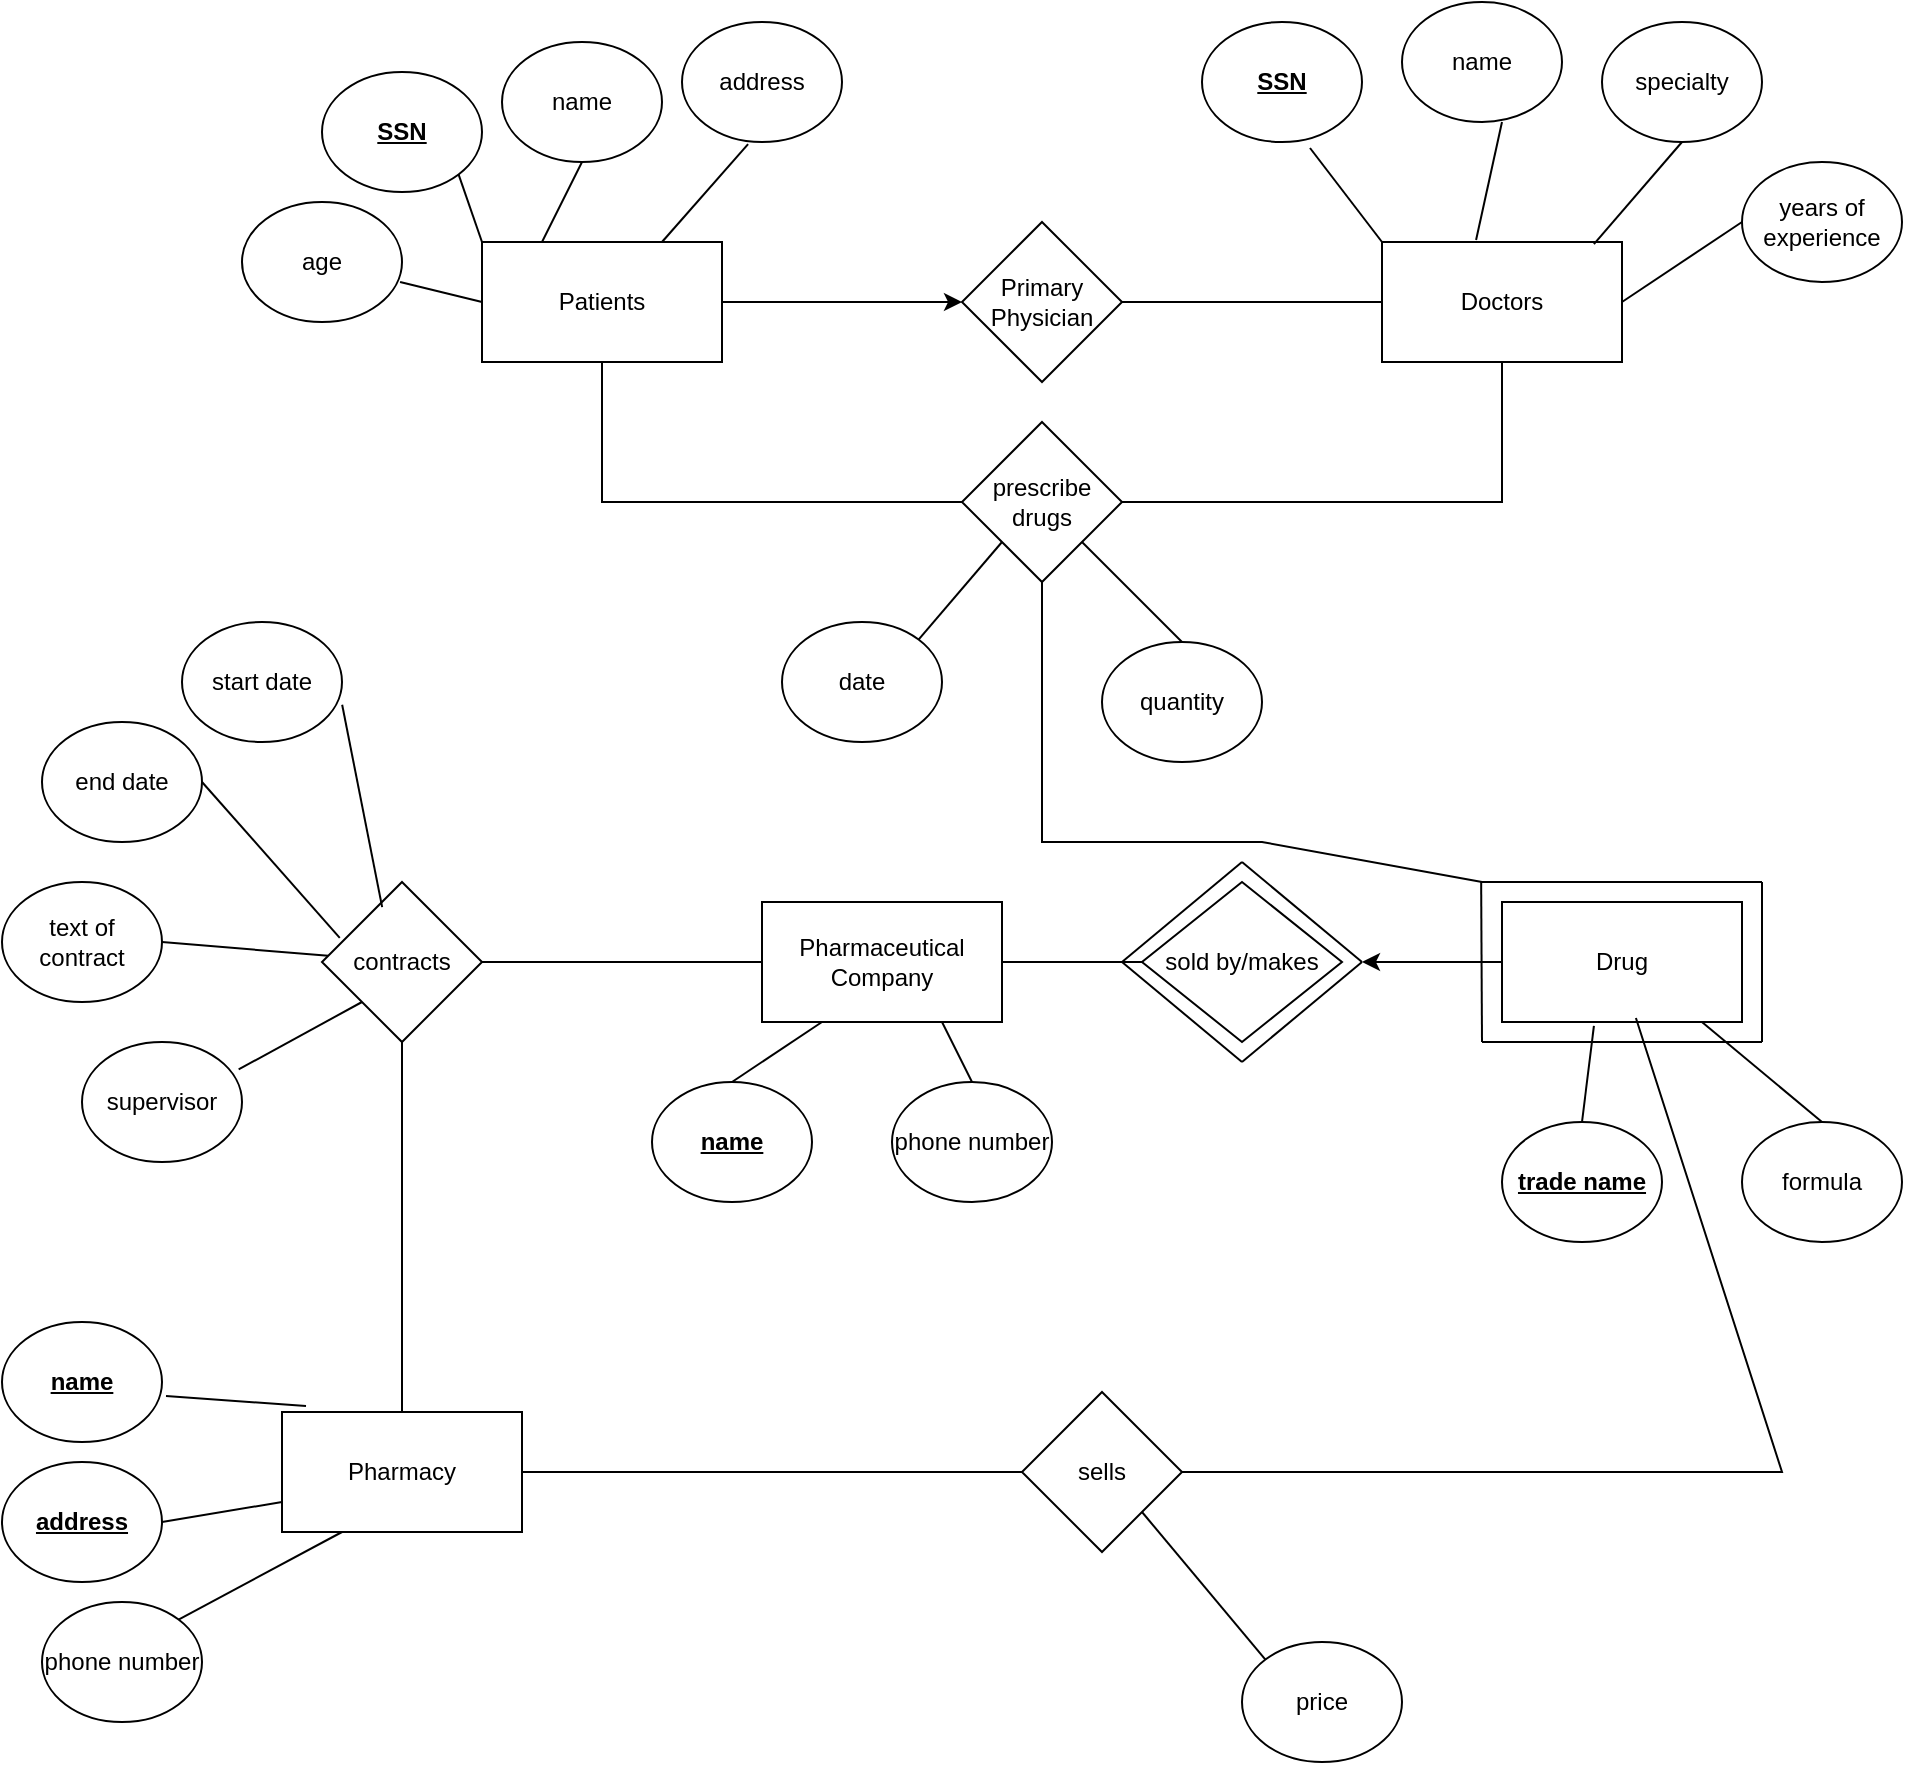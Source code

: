 <mxfile version="23.1.1" type="github">
  <diagram name="Page-1" id="yaNoryDKJQzrwY3Clb_Y">
    <mxGraphModel dx="2284" dy="746" grid="1" gridSize="10" guides="1" tooltips="1" connect="1" arrows="1" fold="1" page="1" pageScale="1" pageWidth="850" pageHeight="1100" math="0" shadow="0">
      <root>
        <mxCell id="0" />
        <mxCell id="1" parent="0" />
        <mxCell id="gRAF1kNLKZZ4CSxUnasa-1" value="Patients" style="rounded=0;whiteSpace=wrap;html=1;" parent="1" vertex="1">
          <mxGeometry x="140" y="140" width="120" height="60" as="geometry" />
        </mxCell>
        <mxCell id="gRAF1kNLKZZ4CSxUnasa-2" value="&lt;b&gt;&lt;u&gt;SSN&lt;/u&gt;&lt;/b&gt;" style="ellipse;whiteSpace=wrap;html=1;" parent="1" vertex="1">
          <mxGeometry x="60" y="55" width="80" height="60" as="geometry" />
        </mxCell>
        <mxCell id="gRAF1kNLKZZ4CSxUnasa-3" value="name" style="ellipse;whiteSpace=wrap;html=1;" parent="1" vertex="1">
          <mxGeometry x="150" y="40" width="80" height="60" as="geometry" />
        </mxCell>
        <mxCell id="gRAF1kNLKZZ4CSxUnasa-4" value="address" style="ellipse;whiteSpace=wrap;html=1;" parent="1" vertex="1">
          <mxGeometry x="240" y="30" width="80" height="60" as="geometry" />
        </mxCell>
        <mxCell id="gRAF1kNLKZZ4CSxUnasa-5" value="age" style="ellipse;whiteSpace=wrap;html=1;" parent="1" vertex="1">
          <mxGeometry x="20" y="120" width="80" height="60" as="geometry" />
        </mxCell>
        <mxCell id="gRAF1kNLKZZ4CSxUnasa-6" value="" style="endArrow=none;html=1;rounded=0;entryX=0.988;entryY=0.667;entryDx=0;entryDy=0;entryPerimeter=0;exitX=0;exitY=0.5;exitDx=0;exitDy=0;" parent="1" source="gRAF1kNLKZZ4CSxUnasa-1" target="gRAF1kNLKZZ4CSxUnasa-5" edge="1">
          <mxGeometry width="50" height="50" relative="1" as="geometry">
            <mxPoint x="40" y="240" as="sourcePoint" />
            <mxPoint x="90" y="190" as="targetPoint" />
          </mxGeometry>
        </mxCell>
        <mxCell id="gRAF1kNLKZZ4CSxUnasa-7" value="" style="endArrow=none;html=1;rounded=0;entryX=1;entryY=1;entryDx=0;entryDy=0;exitX=0;exitY=0;exitDx=0;exitDy=0;" parent="1" source="gRAF1kNLKZZ4CSxUnasa-1" target="gRAF1kNLKZZ4CSxUnasa-2" edge="1">
          <mxGeometry width="50" height="50" relative="1" as="geometry">
            <mxPoint x="130" y="160" as="sourcePoint" />
            <mxPoint x="180" y="110" as="targetPoint" />
          </mxGeometry>
        </mxCell>
        <mxCell id="gRAF1kNLKZZ4CSxUnasa-8" value="" style="endArrow=none;html=1;rounded=0;entryX=0.5;entryY=1;entryDx=0;entryDy=0;exitX=0.25;exitY=0;exitDx=0;exitDy=0;" parent="1" source="gRAF1kNLKZZ4CSxUnasa-1" target="gRAF1kNLKZZ4CSxUnasa-3" edge="1">
          <mxGeometry width="50" height="50" relative="1" as="geometry">
            <mxPoint x="140" y="150" as="sourcePoint" />
            <mxPoint x="190" y="100" as="targetPoint" />
          </mxGeometry>
        </mxCell>
        <mxCell id="gRAF1kNLKZZ4CSxUnasa-9" value="" style="endArrow=none;html=1;rounded=0;exitX=0.75;exitY=0;exitDx=0;exitDy=0;entryX=0.413;entryY=1.017;entryDx=0;entryDy=0;entryPerimeter=0;" parent="1" source="gRAF1kNLKZZ4CSxUnasa-1" target="gRAF1kNLKZZ4CSxUnasa-4" edge="1">
          <mxGeometry width="50" height="50" relative="1" as="geometry">
            <mxPoint x="230" y="140" as="sourcePoint" />
            <mxPoint x="280" y="90" as="targetPoint" />
          </mxGeometry>
        </mxCell>
        <mxCell id="gRAF1kNLKZZ4CSxUnasa-10" value="Doctors" style="rounded=0;whiteSpace=wrap;html=1;" parent="1" vertex="1">
          <mxGeometry x="590" y="140" width="120" height="60" as="geometry" />
        </mxCell>
        <mxCell id="gRAF1kNLKZZ4CSxUnasa-11" value="&lt;b&gt;&lt;u&gt;SSN&lt;/u&gt;&lt;/b&gt;" style="ellipse;whiteSpace=wrap;html=1;" parent="1" vertex="1">
          <mxGeometry x="500" y="30" width="80" height="60" as="geometry" />
        </mxCell>
        <mxCell id="gRAF1kNLKZZ4CSxUnasa-12" value="name" style="ellipse;whiteSpace=wrap;html=1;" parent="1" vertex="1">
          <mxGeometry x="600" y="20" width="80" height="60" as="geometry" />
        </mxCell>
        <mxCell id="gRAF1kNLKZZ4CSxUnasa-13" value="specialty" style="ellipse;whiteSpace=wrap;html=1;" parent="1" vertex="1">
          <mxGeometry x="700" y="30" width="80" height="60" as="geometry" />
        </mxCell>
        <mxCell id="gRAF1kNLKZZ4CSxUnasa-14" value="years of experience" style="ellipse;whiteSpace=wrap;html=1;" parent="1" vertex="1">
          <mxGeometry x="770" y="100" width="80" height="60" as="geometry" />
        </mxCell>
        <mxCell id="gRAF1kNLKZZ4CSxUnasa-15" value="" style="endArrow=none;html=1;rounded=0;entryX=0.675;entryY=1.05;entryDx=0;entryDy=0;entryPerimeter=0;exitX=0;exitY=0;exitDx=0;exitDy=0;" parent="1" source="gRAF1kNLKZZ4CSxUnasa-10" target="gRAF1kNLKZZ4CSxUnasa-11" edge="1">
          <mxGeometry width="50" height="50" relative="1" as="geometry">
            <mxPoint x="470" y="160" as="sourcePoint" />
            <mxPoint x="520" y="110" as="targetPoint" />
          </mxGeometry>
        </mxCell>
        <mxCell id="gRAF1kNLKZZ4CSxUnasa-16" value="" style="endArrow=none;html=1;rounded=0;entryX=0.625;entryY=1;entryDx=0;entryDy=0;entryPerimeter=0;exitX=0.392;exitY=-0.017;exitDx=0;exitDy=0;exitPerimeter=0;" parent="1" source="gRAF1kNLKZZ4CSxUnasa-10" target="gRAF1kNLKZZ4CSxUnasa-12" edge="1">
          <mxGeometry width="50" height="50" relative="1" as="geometry">
            <mxPoint x="620" y="140" as="sourcePoint" />
            <mxPoint x="670" y="90" as="targetPoint" />
          </mxGeometry>
        </mxCell>
        <mxCell id="gRAF1kNLKZZ4CSxUnasa-17" value="" style="endArrow=none;html=1;rounded=0;entryX=0.5;entryY=1;entryDx=0;entryDy=0;exitX=0.883;exitY=0.017;exitDx=0;exitDy=0;exitPerimeter=0;" parent="1" source="gRAF1kNLKZZ4CSxUnasa-10" target="gRAF1kNLKZZ4CSxUnasa-13" edge="1">
          <mxGeometry width="50" height="50" relative="1" as="geometry">
            <mxPoint x="730" y="140" as="sourcePoint" />
            <mxPoint x="780" y="90" as="targetPoint" />
          </mxGeometry>
        </mxCell>
        <mxCell id="gRAF1kNLKZZ4CSxUnasa-18" value="" style="endArrow=none;html=1;rounded=0;entryX=0;entryY=0.5;entryDx=0;entryDy=0;exitX=1;exitY=0.5;exitDx=0;exitDy=0;" parent="1" source="gRAF1kNLKZZ4CSxUnasa-10" target="gRAF1kNLKZZ4CSxUnasa-14" edge="1">
          <mxGeometry width="50" height="50" relative="1" as="geometry">
            <mxPoint x="680" y="270" as="sourcePoint" />
            <mxPoint x="730" y="220" as="targetPoint" />
          </mxGeometry>
        </mxCell>
        <mxCell id="gRAF1kNLKZZ4CSxUnasa-19" value="Pharmaceutical Company" style="rounded=0;whiteSpace=wrap;html=1;" parent="1" vertex="1">
          <mxGeometry x="280" y="470" width="120" height="60" as="geometry" />
        </mxCell>
        <mxCell id="gRAF1kNLKZZ4CSxUnasa-21" value="phone number" style="ellipse;whiteSpace=wrap;html=1;" parent="1" vertex="1">
          <mxGeometry x="345" y="560" width="80" height="60" as="geometry" />
        </mxCell>
        <mxCell id="gRAF1kNLKZZ4CSxUnasa-22" value="&lt;b&gt;&lt;u&gt;name&lt;/u&gt;&lt;/b&gt;" style="ellipse;whiteSpace=wrap;html=1;" parent="1" vertex="1">
          <mxGeometry x="225" y="560" width="80" height="60" as="geometry" />
        </mxCell>
        <mxCell id="gRAF1kNLKZZ4CSxUnasa-23" value="" style="endArrow=none;html=1;rounded=0;entryX=0.25;entryY=1;entryDx=0;entryDy=0;exitX=0.5;exitY=0;exitDx=0;exitDy=0;" parent="1" source="gRAF1kNLKZZ4CSxUnasa-22" target="gRAF1kNLKZZ4CSxUnasa-19" edge="1">
          <mxGeometry width="50" height="50" relative="1" as="geometry">
            <mxPoint x="145" y="630" as="sourcePoint" />
            <mxPoint x="195" y="580" as="targetPoint" />
          </mxGeometry>
        </mxCell>
        <mxCell id="gRAF1kNLKZZ4CSxUnasa-25" value="" style="endArrow=none;html=1;rounded=0;entryX=0.75;entryY=1;entryDx=0;entryDy=0;exitX=0.5;exitY=0;exitDx=0;exitDy=0;" parent="1" source="gRAF1kNLKZZ4CSxUnasa-21" target="gRAF1kNLKZZ4CSxUnasa-19" edge="1">
          <mxGeometry width="50" height="50" relative="1" as="geometry">
            <mxPoint x="435" y="670" as="sourcePoint" />
            <mxPoint x="485" y="620" as="targetPoint" />
          </mxGeometry>
        </mxCell>
        <mxCell id="gRAF1kNLKZZ4CSxUnasa-26" value="Drug" style="rounded=0;whiteSpace=wrap;html=1;" parent="1" vertex="1">
          <mxGeometry x="650" y="470" width="120" height="60" as="geometry" />
        </mxCell>
        <mxCell id="gRAF1kNLKZZ4CSxUnasa-28" value="&lt;b&gt;&lt;u&gt;trade name&lt;/u&gt;&lt;/b&gt;" style="ellipse;whiteSpace=wrap;html=1;" parent="1" vertex="1">
          <mxGeometry x="650" y="580" width="80" height="60" as="geometry" />
        </mxCell>
        <mxCell id="gRAF1kNLKZZ4CSxUnasa-30" value="formula" style="ellipse;whiteSpace=wrap;html=1;" parent="1" vertex="1">
          <mxGeometry x="770" y="580" width="80" height="60" as="geometry" />
        </mxCell>
        <mxCell id="gRAF1kNLKZZ4CSxUnasa-31" value="" style="endArrow=none;html=1;rounded=0;entryX=0.383;entryY=1.033;entryDx=0;entryDy=0;entryPerimeter=0;exitX=0.5;exitY=0;exitDx=0;exitDy=0;" parent="1" source="gRAF1kNLKZZ4CSxUnasa-28" target="gRAF1kNLKZZ4CSxUnasa-26" edge="1">
          <mxGeometry width="50" height="50" relative="1" as="geometry">
            <mxPoint x="630" y="600" as="sourcePoint" />
            <mxPoint x="680" y="550" as="targetPoint" />
          </mxGeometry>
        </mxCell>
        <mxCell id="gRAF1kNLKZZ4CSxUnasa-32" value="" style="endArrow=none;html=1;rounded=0;entryX=0.833;entryY=1;entryDx=0;entryDy=0;entryPerimeter=0;exitX=0.5;exitY=0;exitDx=0;exitDy=0;" parent="1" source="gRAF1kNLKZZ4CSxUnasa-30" target="gRAF1kNLKZZ4CSxUnasa-26" edge="1">
          <mxGeometry width="50" height="50" relative="1" as="geometry">
            <mxPoint x="800" y="580" as="sourcePoint" />
            <mxPoint x="780" y="560" as="targetPoint" />
          </mxGeometry>
        </mxCell>
        <mxCell id="gRAF1kNLKZZ4CSxUnasa-33" value="sold by/makes" style="rhombus;whiteSpace=wrap;html=1;" parent="1" vertex="1">
          <mxGeometry x="470" y="460" width="100" height="80" as="geometry" />
        </mxCell>
        <mxCell id="gRAF1kNLKZZ4CSxUnasa-34" value="" style="endArrow=none;html=1;rounded=0;exitX=1;exitY=0.5;exitDx=0;exitDy=0;entryX=0;entryY=0.5;entryDx=0;entryDy=0;" parent="1" source="gRAF1kNLKZZ4CSxUnasa-19" target="gRAF1kNLKZZ4CSxUnasa-33" edge="1">
          <mxGeometry width="50" height="50" relative="1" as="geometry">
            <mxPoint x="430" y="515" as="sourcePoint" />
            <mxPoint x="480" y="465" as="targetPoint" />
          </mxGeometry>
        </mxCell>
        <mxCell id="gRAF1kNLKZZ4CSxUnasa-36" value="Pharmacy" style="rounded=0;whiteSpace=wrap;html=1;" parent="1" vertex="1">
          <mxGeometry x="40" y="725" width="120" height="60" as="geometry" />
        </mxCell>
        <mxCell id="gRAF1kNLKZZ4CSxUnasa-37" value="&lt;b&gt;&lt;u&gt;name&lt;/u&gt;&lt;/b&gt;" style="ellipse;whiteSpace=wrap;html=1;" parent="1" vertex="1">
          <mxGeometry x="-100" y="680" width="80" height="60" as="geometry" />
        </mxCell>
        <mxCell id="gRAF1kNLKZZ4CSxUnasa-38" value="phone number" style="ellipse;whiteSpace=wrap;html=1;" parent="1" vertex="1">
          <mxGeometry x="-80" y="820" width="80" height="60" as="geometry" />
        </mxCell>
        <mxCell id="gRAF1kNLKZZ4CSxUnasa-39" value="&lt;b&gt;&lt;u&gt;address&lt;/u&gt;&lt;/b&gt;" style="ellipse;whiteSpace=wrap;html=1;" parent="1" vertex="1">
          <mxGeometry x="-100" y="750" width="80" height="60" as="geometry" />
        </mxCell>
        <mxCell id="gRAF1kNLKZZ4CSxUnasa-40" value="" style="endArrow=none;html=1;rounded=0;entryX=1.025;entryY=0.617;entryDx=0;entryDy=0;entryPerimeter=0;exitX=0.1;exitY=-0.05;exitDx=0;exitDy=0;exitPerimeter=0;" parent="1" source="gRAF1kNLKZZ4CSxUnasa-36" target="gRAF1kNLKZZ4CSxUnasa-37" edge="1">
          <mxGeometry width="50" height="50" relative="1" as="geometry">
            <mxPoint x="40" y="740" as="sourcePoint" />
            <mxPoint x="90" y="690" as="targetPoint" />
          </mxGeometry>
        </mxCell>
        <mxCell id="gRAF1kNLKZZ4CSxUnasa-41" value="" style="endArrow=none;html=1;rounded=0;entryX=0;entryY=0.75;entryDx=0;entryDy=0;exitX=1;exitY=0.5;exitDx=0;exitDy=0;" parent="1" source="gRAF1kNLKZZ4CSxUnasa-39" target="gRAF1kNLKZZ4CSxUnasa-36" edge="1">
          <mxGeometry width="50" height="50" relative="1" as="geometry">
            <mxPoint x="-20" y="810" as="sourcePoint" />
            <mxPoint x="30" y="760" as="targetPoint" />
          </mxGeometry>
        </mxCell>
        <mxCell id="gRAF1kNLKZZ4CSxUnasa-42" value="" style="endArrow=none;html=1;rounded=0;entryX=0.25;entryY=1;entryDx=0;entryDy=0;exitX=1;exitY=0;exitDx=0;exitDy=0;" parent="1" source="gRAF1kNLKZZ4CSxUnasa-38" target="gRAF1kNLKZZ4CSxUnasa-36" edge="1">
          <mxGeometry width="50" height="50" relative="1" as="geometry">
            <mxPoint y="850" as="sourcePoint" />
            <mxPoint x="50" y="800" as="targetPoint" />
          </mxGeometry>
        </mxCell>
        <mxCell id="gRAF1kNLKZZ4CSxUnasa-43" value="Primary Physician" style="rhombus;whiteSpace=wrap;html=1;" parent="1" vertex="1">
          <mxGeometry x="380" y="130" width="80" height="80" as="geometry" />
        </mxCell>
        <mxCell id="gRAF1kNLKZZ4CSxUnasa-44" value="" style="endArrow=classic;html=1;rounded=0;exitX=0;exitY=0.5;exitDx=0;exitDy=0;" parent="1" source="gRAF1kNLKZZ4CSxUnasa-26" edge="1">
          <mxGeometry width="50" height="50" relative="1" as="geometry">
            <mxPoint x="580" y="565" as="sourcePoint" />
            <mxPoint x="580" y="500" as="targetPoint" />
          </mxGeometry>
        </mxCell>
        <mxCell id="gRAF1kNLKZZ4CSxUnasa-45" value="" style="endArrow=none;html=1;rounded=0;entryX=0;entryY=0.5;entryDx=0;entryDy=0;exitX=1;exitY=0.5;exitDx=0;exitDy=0;" parent="1" source="gRAF1kNLKZZ4CSxUnasa-43" target="gRAF1kNLKZZ4CSxUnasa-10" edge="1">
          <mxGeometry width="50" height="50" relative="1" as="geometry">
            <mxPoint x="500" y="210" as="sourcePoint" />
            <mxPoint x="550" y="160" as="targetPoint" />
          </mxGeometry>
        </mxCell>
        <mxCell id="gRAF1kNLKZZ4CSxUnasa-46" value="" style="endArrow=classic;html=1;rounded=0;exitX=1;exitY=0.5;exitDx=0;exitDy=0;entryX=0;entryY=0.5;entryDx=0;entryDy=0;" parent="1" source="gRAF1kNLKZZ4CSxUnasa-1" target="gRAF1kNLKZZ4CSxUnasa-43" edge="1">
          <mxGeometry width="50" height="50" relative="1" as="geometry">
            <mxPoint x="280" y="200" as="sourcePoint" />
            <mxPoint x="330" y="150" as="targetPoint" />
          </mxGeometry>
        </mxCell>
        <mxCell id="gRAF1kNLKZZ4CSxUnasa-47" value="sells" style="rhombus;whiteSpace=wrap;html=1;" parent="1" vertex="1">
          <mxGeometry x="410" y="715" width="80" height="80" as="geometry" />
        </mxCell>
        <mxCell id="gRAF1kNLKZZ4CSxUnasa-49" value="price" style="ellipse;whiteSpace=wrap;html=1;" parent="1" vertex="1">
          <mxGeometry x="520" y="840" width="80" height="60" as="geometry" />
        </mxCell>
        <mxCell id="gRAF1kNLKZZ4CSxUnasa-50" value="" style="endArrow=none;html=1;rounded=0;entryX=1;entryY=1;entryDx=0;entryDy=0;exitX=0;exitY=0;exitDx=0;exitDy=0;" parent="1" source="gRAF1kNLKZZ4CSxUnasa-49" target="gRAF1kNLKZZ4CSxUnasa-47" edge="1">
          <mxGeometry width="50" height="50" relative="1" as="geometry">
            <mxPoint x="525.04" y="845" as="sourcePoint" />
            <mxPoint x="490" y="795" as="targetPoint" />
          </mxGeometry>
        </mxCell>
        <mxCell id="gRAF1kNLKZZ4CSxUnasa-51" value="" style="endArrow=none;html=1;rounded=0;entryX=0;entryY=0.5;entryDx=0;entryDy=0;" parent="1" source="gRAF1kNLKZZ4CSxUnasa-36" target="gRAF1kNLKZZ4CSxUnasa-47" edge="1">
          <mxGeometry width="50" height="50" relative="1" as="geometry">
            <mxPoint x="305" y="795" as="sourcePoint" />
            <mxPoint x="375.711" y="745" as="targetPoint" />
          </mxGeometry>
        </mxCell>
        <mxCell id="gRAF1kNLKZZ4CSxUnasa-52" value="" style="endArrow=none;html=1;rounded=0;exitX=1;exitY=0.5;exitDx=0;exitDy=0;entryX=0.558;entryY=0.967;entryDx=0;entryDy=0;entryPerimeter=0;" parent="1" source="gRAF1kNLKZZ4CSxUnasa-47" target="gRAF1kNLKZZ4CSxUnasa-26" edge="1">
          <mxGeometry width="50" height="50" relative="1" as="geometry">
            <mxPoint x="530" y="755" as="sourcePoint" />
            <mxPoint x="580" y="705" as="targetPoint" />
            <Array as="points">
              <mxPoint x="790" y="755" />
            </Array>
          </mxGeometry>
        </mxCell>
        <mxCell id="gRAF1kNLKZZ4CSxUnasa-53" value="prescribe&lt;br&gt;drugs" style="rhombus;whiteSpace=wrap;html=1;" parent="1" vertex="1">
          <mxGeometry x="380" y="230" width="80" height="80" as="geometry" />
        </mxCell>
        <mxCell id="gRAF1kNLKZZ4CSxUnasa-54" value="" style="endArrow=none;html=1;rounded=0;exitX=0.5;exitY=1;exitDx=0;exitDy=0;entryX=0;entryY=0.5;entryDx=0;entryDy=0;" parent="1" source="gRAF1kNLKZZ4CSxUnasa-1" target="gRAF1kNLKZZ4CSxUnasa-53" edge="1">
          <mxGeometry width="50" height="50" relative="1" as="geometry">
            <mxPoint x="180" y="300" as="sourcePoint" />
            <mxPoint x="230" y="250" as="targetPoint" />
            <Array as="points">
              <mxPoint x="200" y="270" />
            </Array>
          </mxGeometry>
        </mxCell>
        <mxCell id="gRAF1kNLKZZ4CSxUnasa-55" value="" style="endArrow=none;html=1;rounded=0;exitX=1;exitY=0.5;exitDx=0;exitDy=0;entryX=0.5;entryY=1;entryDx=0;entryDy=0;" parent="1" source="gRAF1kNLKZZ4CSxUnasa-53" target="gRAF1kNLKZZ4CSxUnasa-10" edge="1">
          <mxGeometry width="50" height="50" relative="1" as="geometry">
            <mxPoint x="500" y="270" as="sourcePoint" />
            <mxPoint x="550" y="220" as="targetPoint" />
            <Array as="points">
              <mxPoint x="650" y="270" />
            </Array>
          </mxGeometry>
        </mxCell>
        <mxCell id="gRAF1kNLKZZ4CSxUnasa-56" value="date" style="ellipse;whiteSpace=wrap;html=1;" parent="1" vertex="1">
          <mxGeometry x="290" y="330" width="80" height="60" as="geometry" />
        </mxCell>
        <mxCell id="gRAF1kNLKZZ4CSxUnasa-57" value="" style="endArrow=none;html=1;rounded=0;entryX=0;entryY=1;entryDx=0;entryDy=0;exitX=1;exitY=0;exitDx=0;exitDy=0;" parent="1" source="gRAF1kNLKZZ4CSxUnasa-56" target="gRAF1kNLKZZ4CSxUnasa-53" edge="1">
          <mxGeometry width="50" height="50" relative="1" as="geometry">
            <mxPoint x="340" y="340" as="sourcePoint" />
            <mxPoint x="390" y="290" as="targetPoint" />
          </mxGeometry>
        </mxCell>
        <mxCell id="gRAF1kNLKZZ4CSxUnasa-59" value="quantity" style="ellipse;whiteSpace=wrap;html=1;" parent="1" vertex="1">
          <mxGeometry x="450" y="340" width="80" height="60" as="geometry" />
        </mxCell>
        <mxCell id="gRAF1kNLKZZ4CSxUnasa-60" value="" style="endArrow=none;html=1;rounded=0;entryX=1;entryY=1;entryDx=0;entryDy=0;exitX=0.5;exitY=0;exitDx=0;exitDy=0;" parent="1" source="gRAF1kNLKZZ4CSxUnasa-59" target="gRAF1kNLKZZ4CSxUnasa-53" edge="1">
          <mxGeometry width="50" height="50" relative="1" as="geometry">
            <mxPoint x="390" y="370" as="sourcePoint" />
            <mxPoint x="440" y="320" as="targetPoint" />
          </mxGeometry>
        </mxCell>
        <mxCell id="gRAF1kNLKZZ4CSxUnasa-61" value="" style="endArrow=none;html=1;rounded=0;entryX=0.5;entryY=1;entryDx=0;entryDy=0;" parent="1" target="gRAF1kNLKZZ4CSxUnasa-53" edge="1">
          <mxGeometry width="50" height="50" relative="1" as="geometry">
            <mxPoint x="640" y="460" as="sourcePoint" />
            <mxPoint x="430" y="360" as="targetPoint" />
            <Array as="points">
              <mxPoint x="530" y="440" />
              <mxPoint x="420" y="440" />
            </Array>
          </mxGeometry>
        </mxCell>
        <mxCell id="gRAF1kNLKZZ4CSxUnasa-62" value="contracts" style="rhombus;whiteSpace=wrap;html=1;" parent="1" vertex="1">
          <mxGeometry x="60" y="460" width="80" height="80" as="geometry" />
        </mxCell>
        <mxCell id="gRAF1kNLKZZ4CSxUnasa-64" value="" style="endArrow=none;html=1;rounded=0;exitX=1;exitY=0.5;exitDx=0;exitDy=0;entryX=0;entryY=0.5;entryDx=0;entryDy=0;" parent="1" source="gRAF1kNLKZZ4CSxUnasa-62" target="gRAF1kNLKZZ4CSxUnasa-19" edge="1">
          <mxGeometry width="50" height="50" relative="1" as="geometry">
            <mxPoint x="180" y="530" as="sourcePoint" />
            <mxPoint x="230" y="480" as="targetPoint" />
          </mxGeometry>
        </mxCell>
        <mxCell id="gRAF1kNLKZZ4CSxUnasa-65" value="" style="endArrow=none;html=1;rounded=0;exitX=0.5;exitY=0;exitDx=0;exitDy=0;entryX=0.5;entryY=1;entryDx=0;entryDy=0;" parent="1" source="gRAF1kNLKZZ4CSxUnasa-36" target="gRAF1kNLKZZ4CSxUnasa-62" edge="1">
          <mxGeometry width="50" height="50" relative="1" as="geometry">
            <mxPoint x="70" y="690" as="sourcePoint" />
            <mxPoint x="120" y="640" as="targetPoint" />
          </mxGeometry>
        </mxCell>
        <mxCell id="gRAF1kNLKZZ4CSxUnasa-66" value="" style="endArrow=none;html=1;rounded=0;exitX=1;exitY=0.5;exitDx=0;exitDy=0;" parent="1" source="gRAF1kNLKZZ4CSxUnasa-69" target="gRAF1kNLKZZ4CSxUnasa-62" edge="1">
          <mxGeometry width="50" height="50" relative="1" as="geometry">
            <mxPoint y="580" as="sourcePoint" />
            <mxPoint x="50" y="530" as="targetPoint" />
          </mxGeometry>
        </mxCell>
        <mxCell id="gRAF1kNLKZZ4CSxUnasa-67" value="start date" style="ellipse;whiteSpace=wrap;html=1;" parent="1" vertex="1">
          <mxGeometry x="-10" y="330" width="80" height="60" as="geometry" />
        </mxCell>
        <mxCell id="gRAF1kNLKZZ4CSxUnasa-68" value="end date" style="ellipse;whiteSpace=wrap;html=1;" parent="1" vertex="1">
          <mxGeometry x="-80" y="380" width="80" height="60" as="geometry" />
        </mxCell>
        <mxCell id="gRAF1kNLKZZ4CSxUnasa-69" value="text of contract" style="ellipse;whiteSpace=wrap;html=1;" parent="1" vertex="1">
          <mxGeometry x="-100" y="460" width="80" height="60" as="geometry" />
        </mxCell>
        <mxCell id="gRAF1kNLKZZ4CSxUnasa-70" value="" style="endArrow=none;html=1;rounded=0;exitX=1;exitY=0.5;exitDx=0;exitDy=0;entryX=0.111;entryY=0.349;entryDx=0;entryDy=0;entryPerimeter=0;" parent="1" source="gRAF1kNLKZZ4CSxUnasa-68" target="gRAF1kNLKZZ4CSxUnasa-62" edge="1">
          <mxGeometry width="50" height="50" relative="1" as="geometry">
            <mxPoint x="40" y="470" as="sourcePoint" />
            <mxPoint x="90" y="420" as="targetPoint" />
          </mxGeometry>
        </mxCell>
        <mxCell id="gRAF1kNLKZZ4CSxUnasa-71" value="" style="endArrow=none;html=1;rounded=0;exitX=1.001;exitY=0.69;exitDx=0;exitDy=0;exitPerimeter=0;entryX=0.376;entryY=0.157;entryDx=0;entryDy=0;entryPerimeter=0;" parent="1" source="gRAF1kNLKZZ4CSxUnasa-67" target="gRAF1kNLKZZ4CSxUnasa-62" edge="1">
          <mxGeometry width="50" height="50" relative="1" as="geometry">
            <mxPoint x="120" y="410" as="sourcePoint" />
            <mxPoint x="170" y="360" as="targetPoint" />
          </mxGeometry>
        </mxCell>
        <mxCell id="gRAF1kNLKZZ4CSxUnasa-72" value="supervisor" style="ellipse;whiteSpace=wrap;html=1;" parent="1" vertex="1">
          <mxGeometry x="-60" y="540" width="80" height="60" as="geometry" />
        </mxCell>
        <mxCell id="gRAF1kNLKZZ4CSxUnasa-73" value="" style="endArrow=none;html=1;rounded=0;entryX=0;entryY=1;entryDx=0;entryDy=0;exitX=0.979;exitY=0.229;exitDx=0;exitDy=0;exitPerimeter=0;" parent="1" source="gRAF1kNLKZZ4CSxUnasa-72" target="gRAF1kNLKZZ4CSxUnasa-62" edge="1">
          <mxGeometry width="50" height="50" relative="1" as="geometry">
            <mxPoint x="30" y="590" as="sourcePoint" />
            <mxPoint x="80" y="540" as="targetPoint" />
          </mxGeometry>
        </mxCell>
        <mxCell id="Pdgv5skag8QLcuhdJyBb-2" value="" style="endArrow=none;html=1;rounded=0;" edge="1" parent="1">
          <mxGeometry width="50" height="50" relative="1" as="geometry">
            <mxPoint x="640" y="460" as="sourcePoint" />
            <mxPoint x="780" y="460" as="targetPoint" />
          </mxGeometry>
        </mxCell>
        <mxCell id="Pdgv5skag8QLcuhdJyBb-3" value="" style="endArrow=none;html=1;rounded=0;" edge="1" parent="1">
          <mxGeometry width="50" height="50" relative="1" as="geometry">
            <mxPoint x="640" y="540" as="sourcePoint" />
            <mxPoint x="639.58" y="460" as="targetPoint" />
          </mxGeometry>
        </mxCell>
        <mxCell id="Pdgv5skag8QLcuhdJyBb-4" value="" style="endArrow=none;html=1;rounded=0;" edge="1" parent="1">
          <mxGeometry width="50" height="50" relative="1" as="geometry">
            <mxPoint x="640" y="540" as="sourcePoint" />
            <mxPoint x="780" y="540" as="targetPoint" />
          </mxGeometry>
        </mxCell>
        <mxCell id="Pdgv5skag8QLcuhdJyBb-5" value="" style="endArrow=none;html=1;rounded=0;" edge="1" parent="1">
          <mxGeometry width="50" height="50" relative="1" as="geometry">
            <mxPoint x="780" y="540" as="sourcePoint" />
            <mxPoint x="780" y="460" as="targetPoint" />
          </mxGeometry>
        </mxCell>
        <mxCell id="Pdgv5skag8QLcuhdJyBb-6" value="" style="endArrow=none;html=1;rounded=0;" edge="1" parent="1">
          <mxGeometry width="50" height="50" relative="1" as="geometry">
            <mxPoint x="460" y="500" as="sourcePoint" />
            <mxPoint x="520" y="450" as="targetPoint" />
          </mxGeometry>
        </mxCell>
        <mxCell id="Pdgv5skag8QLcuhdJyBb-7" value="" style="endArrow=none;html=1;rounded=0;" edge="1" parent="1">
          <mxGeometry width="50" height="50" relative="1" as="geometry">
            <mxPoint x="460" y="500" as="sourcePoint" />
            <mxPoint x="520" y="550" as="targetPoint" />
          </mxGeometry>
        </mxCell>
        <mxCell id="Pdgv5skag8QLcuhdJyBb-8" value="" style="endArrow=none;html=1;rounded=0;" edge="1" parent="1">
          <mxGeometry width="50" height="50" relative="1" as="geometry">
            <mxPoint x="520" y="550" as="sourcePoint" />
            <mxPoint x="580" y="500" as="targetPoint" />
          </mxGeometry>
        </mxCell>
        <mxCell id="Pdgv5skag8QLcuhdJyBb-9" value="" style="endArrow=none;html=1;rounded=0;" edge="1" parent="1">
          <mxGeometry width="50" height="50" relative="1" as="geometry">
            <mxPoint x="580" y="500" as="sourcePoint" />
            <mxPoint x="520" y="450" as="targetPoint" />
          </mxGeometry>
        </mxCell>
      </root>
    </mxGraphModel>
  </diagram>
</mxfile>
